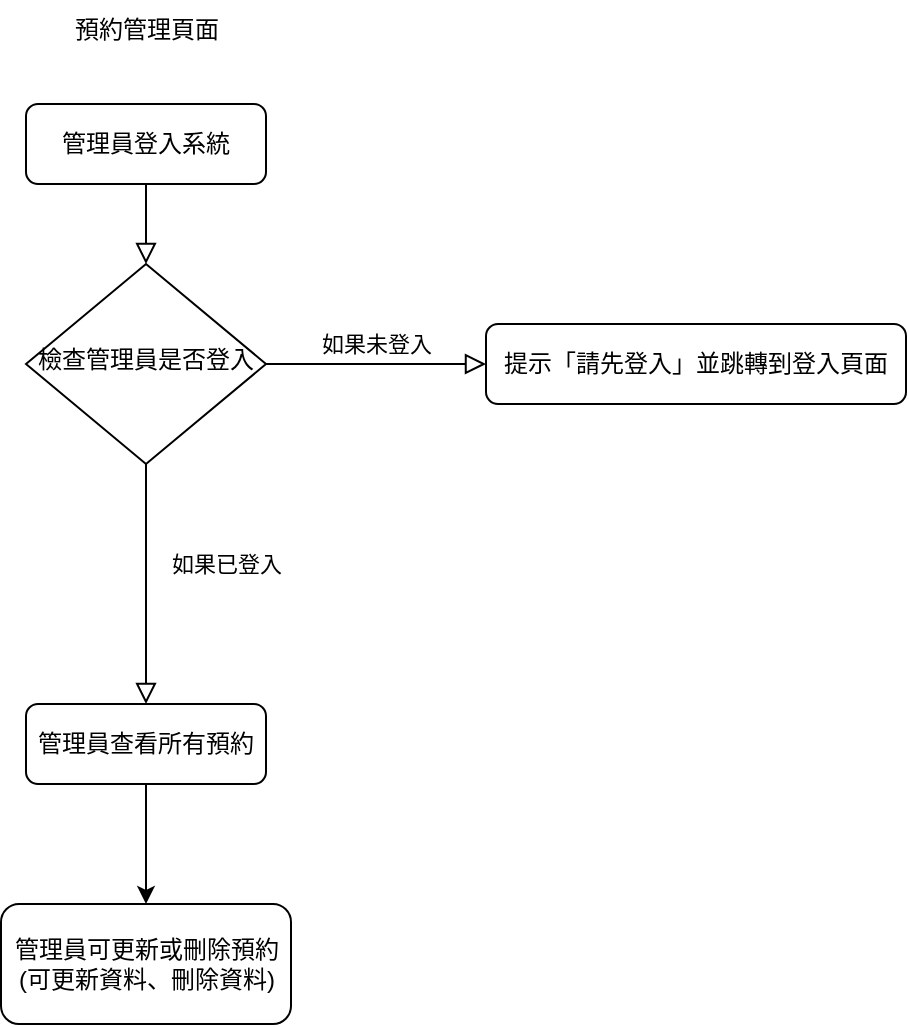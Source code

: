 <mxfile version="24.8.6">
  <diagram id="C5RBs43oDa-KdzZeNtuy" name="Page-1">
    <mxGraphModel dx="1434" dy="782" grid="1" gridSize="10" guides="1" tooltips="1" connect="1" arrows="1" fold="1" page="1" pageScale="1" pageWidth="827" pageHeight="1169" math="0" shadow="0">
      <root>
        <mxCell id="WIyWlLk6GJQsqaUBKTNV-0" />
        <mxCell id="WIyWlLk6GJQsqaUBKTNV-1" parent="WIyWlLk6GJQsqaUBKTNV-0" />
        <mxCell id="1Xu9Szxm8MycP8YEGu0O-0" value="&lt;div&gt;預約管理頁面&lt;/div&gt;" style="text;html=1;align=center;verticalAlign=middle;resizable=0;points=[];autosize=1;strokeColor=none;fillColor=none;" parent="WIyWlLk6GJQsqaUBKTNV-1" vertex="1">
          <mxGeometry x="170" y="38" width="100" height="30" as="geometry" />
        </mxCell>
        <mxCell id="1Xu9Szxm8MycP8YEGu0O-7" value="" style="rounded=0;html=1;jettySize=auto;orthogonalLoop=1;fontSize=11;endArrow=block;endFill=0;endSize=8;strokeWidth=1;shadow=0;labelBackgroundColor=none;edgeStyle=orthogonalEdgeStyle;" parent="WIyWlLk6GJQsqaUBKTNV-1" source="1Xu9Szxm8MycP8YEGu0O-8" target="1Xu9Szxm8MycP8YEGu0O-11" edge="1">
          <mxGeometry relative="1" as="geometry" />
        </mxCell>
        <mxCell id="1Xu9Szxm8MycP8YEGu0O-8" value="&lt;div&gt;管理員登入系統&lt;/div&gt;" style="rounded=1;whiteSpace=wrap;html=1;fontSize=12;glass=0;strokeWidth=1;shadow=0;" parent="WIyWlLk6GJQsqaUBKTNV-1" vertex="1">
          <mxGeometry x="160" y="90" width="120" height="40" as="geometry" />
        </mxCell>
        <mxCell id="1Xu9Szxm8MycP8YEGu0O-9" value="&lt;div&gt;如果已登入&lt;/div&gt;" style="rounded=0;html=1;jettySize=auto;orthogonalLoop=1;fontSize=11;endArrow=block;endFill=0;endSize=8;strokeWidth=1;shadow=0;labelBackgroundColor=none;edgeStyle=orthogonalEdgeStyle;exitX=0.5;exitY=1;exitDx=0;exitDy=0;" parent="WIyWlLk6GJQsqaUBKTNV-1" source="1Xu9Szxm8MycP8YEGu0O-11" edge="1">
          <mxGeometry x="-0.17" y="40" relative="1" as="geometry">
            <mxPoint as="offset" />
            <mxPoint x="220" y="390" as="targetPoint" />
            <mxPoint x="230" y="320" as="sourcePoint" />
          </mxGeometry>
        </mxCell>
        <mxCell id="1Xu9Szxm8MycP8YEGu0O-10" value="&lt;div&gt;如果未登入&lt;/div&gt;" style="edgeStyle=orthogonalEdgeStyle;rounded=0;html=1;jettySize=auto;orthogonalLoop=1;fontSize=11;endArrow=block;endFill=0;endSize=8;strokeWidth=1;shadow=0;labelBackgroundColor=none;" parent="WIyWlLk6GJQsqaUBKTNV-1" source="1Xu9Szxm8MycP8YEGu0O-11" target="1Xu9Szxm8MycP8YEGu0O-12" edge="1">
          <mxGeometry y="10" relative="1" as="geometry">
            <mxPoint as="offset" />
          </mxGeometry>
        </mxCell>
        <mxCell id="1Xu9Szxm8MycP8YEGu0O-11" value="&lt;div&gt;檢查管理員是否登入&lt;/div&gt;" style="rhombus;whiteSpace=wrap;html=1;shadow=0;fontFamily=Helvetica;fontSize=12;align=center;strokeWidth=1;spacing=6;spacingTop=-4;" parent="WIyWlLk6GJQsqaUBKTNV-1" vertex="1">
          <mxGeometry x="160" y="170" width="120" height="100" as="geometry" />
        </mxCell>
        <mxCell id="1Xu9Szxm8MycP8YEGu0O-12" value="&lt;div&gt;提示「請先登入」並跳轉到登入頁面&lt;/div&gt;" style="rounded=1;whiteSpace=wrap;html=1;fontSize=12;glass=0;strokeWidth=1;shadow=0;" parent="WIyWlLk6GJQsqaUBKTNV-1" vertex="1">
          <mxGeometry x="390" y="200" width="210" height="40" as="geometry" />
        </mxCell>
        <mxCell id="1Xu9Szxm8MycP8YEGu0O-13" value="&lt;div&gt;管理員可更新或刪除預約(&lt;span style=&quot;background-color: initial;&quot;&gt;可&lt;/span&gt;&lt;span style=&quot;background-color: initial;&quot;&gt;更新資料、刪除資料&lt;/span&gt;&lt;span style=&quot;background-color: initial;&quot;&gt;)&lt;/span&gt;&lt;/div&gt;" style="rounded=1;whiteSpace=wrap;html=1;" parent="WIyWlLk6GJQsqaUBKTNV-1" vertex="1">
          <mxGeometry x="147.5" y="490" width="145" height="60" as="geometry" />
        </mxCell>
        <mxCell id="KIm1qRKxSpFuJLZjSlZg-1" value="" style="edgeStyle=orthogonalEdgeStyle;rounded=0;orthogonalLoop=1;jettySize=auto;html=1;" edge="1" parent="WIyWlLk6GJQsqaUBKTNV-1" source="KIm1qRKxSpFuJLZjSlZg-0" target="1Xu9Szxm8MycP8YEGu0O-13">
          <mxGeometry relative="1" as="geometry" />
        </mxCell>
        <mxCell id="KIm1qRKxSpFuJLZjSlZg-0" value="&lt;div&gt;管理員查看所有預約&lt;/div&gt;" style="rounded=1;whiteSpace=wrap;html=1;" vertex="1" parent="WIyWlLk6GJQsqaUBKTNV-1">
          <mxGeometry x="160" y="390" width="120" height="40" as="geometry" />
        </mxCell>
      </root>
    </mxGraphModel>
  </diagram>
</mxfile>
